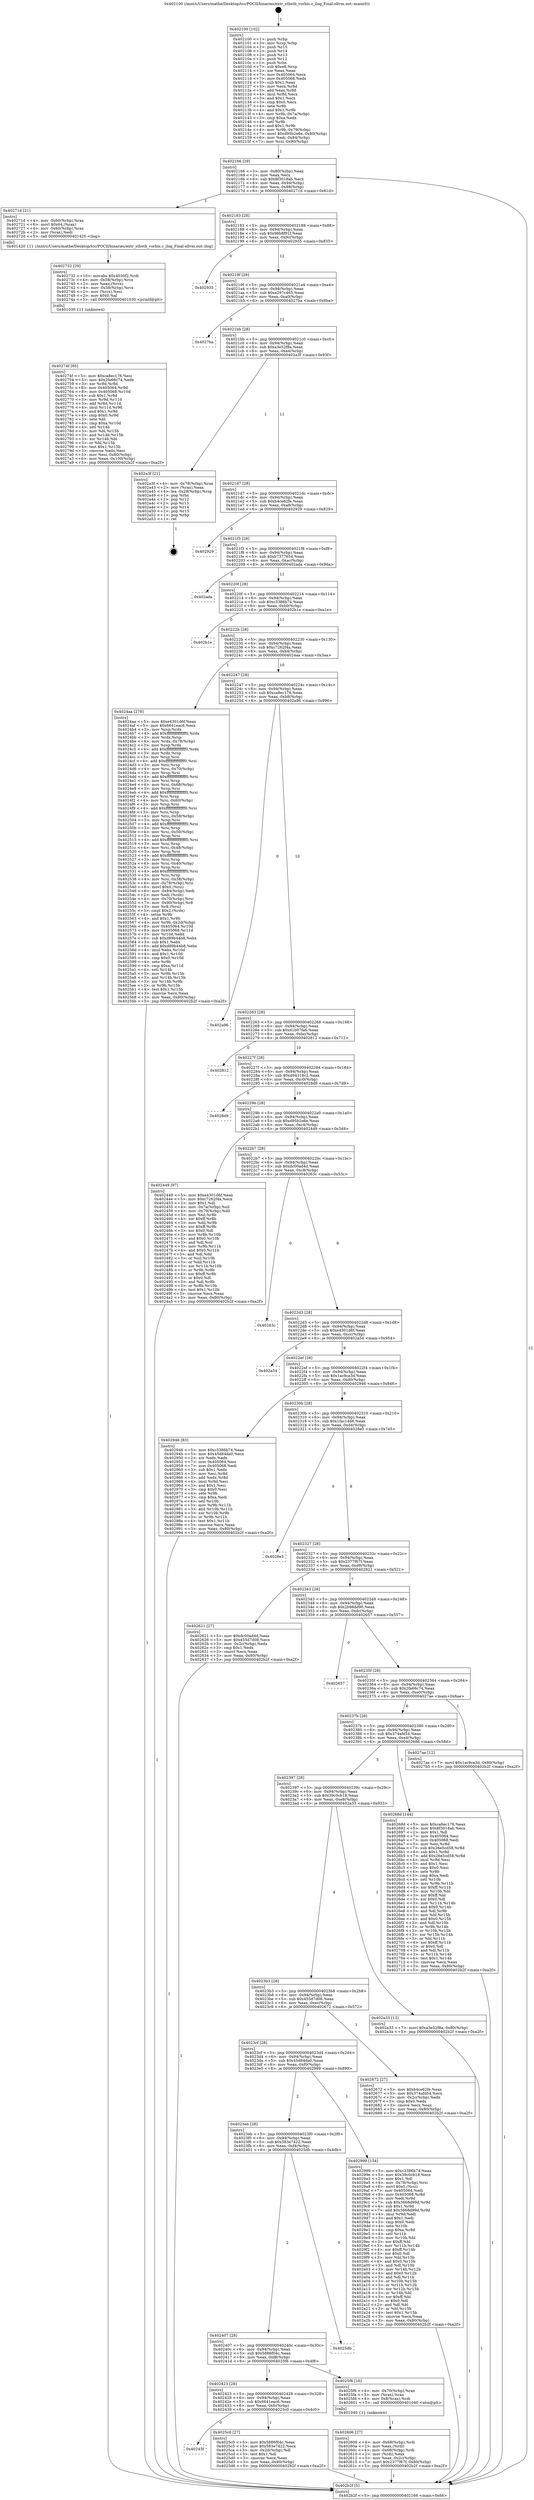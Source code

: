 digraph "0x402100" {
  label = "0x402100 (/mnt/c/Users/mathe/Desktop/tcc/POCII/binaries/extr_stbstb_vorbis.c_ilog_Final-ollvm.out::main(0))"
  labelloc = "t"
  node[shape=record]

  Entry [label="",width=0.3,height=0.3,shape=circle,fillcolor=black,style=filled]
  "0x402166" [label="{
     0x402166 [29]\l
     | [instrs]\l
     &nbsp;&nbsp;0x402166 \<+3\>: mov -0x80(%rbp),%eax\l
     &nbsp;&nbsp;0x402169 \<+2\>: mov %eax,%ecx\l
     &nbsp;&nbsp;0x40216b \<+6\>: sub $0x8f3018ab,%ecx\l
     &nbsp;&nbsp;0x402171 \<+6\>: mov %eax,-0x94(%rbp)\l
     &nbsp;&nbsp;0x402177 \<+6\>: mov %ecx,-0x98(%rbp)\l
     &nbsp;&nbsp;0x40217d \<+6\>: je 000000000040271d \<main+0x61d\>\l
  }"]
  "0x40271d" [label="{
     0x40271d [21]\l
     | [instrs]\l
     &nbsp;&nbsp;0x40271d \<+4\>: mov -0x60(%rbp),%rax\l
     &nbsp;&nbsp;0x402721 \<+6\>: movl $0x64,(%rax)\l
     &nbsp;&nbsp;0x402727 \<+4\>: mov -0x60(%rbp),%rax\l
     &nbsp;&nbsp;0x40272b \<+2\>: mov (%rax),%edi\l
     &nbsp;&nbsp;0x40272d \<+5\>: call 0000000000401420 \<ilog\>\l
     | [calls]\l
     &nbsp;&nbsp;0x401420 \{1\} (/mnt/c/Users/mathe/Desktop/tcc/POCII/binaries/extr_stbstb_vorbis.c_ilog_Final-ollvm.out::ilog)\l
  }"]
  "0x402183" [label="{
     0x402183 [28]\l
     | [instrs]\l
     &nbsp;&nbsp;0x402183 \<+5\>: jmp 0000000000402188 \<main+0x88\>\l
     &nbsp;&nbsp;0x402188 \<+6\>: mov -0x94(%rbp),%eax\l
     &nbsp;&nbsp;0x40218e \<+5\>: sub $0x98b8f91f,%eax\l
     &nbsp;&nbsp;0x402193 \<+6\>: mov %eax,-0x9c(%rbp)\l
     &nbsp;&nbsp;0x402199 \<+6\>: je 0000000000402935 \<main+0x835\>\l
  }"]
  Exit [label="",width=0.3,height=0.3,shape=circle,fillcolor=black,style=filled,peripheries=2]
  "0x402935" [label="{
     0x402935\l
  }", style=dashed]
  "0x40219f" [label="{
     0x40219f [28]\l
     | [instrs]\l
     &nbsp;&nbsp;0x40219f \<+5\>: jmp 00000000004021a4 \<main+0xa4\>\l
     &nbsp;&nbsp;0x4021a4 \<+6\>: mov -0x94(%rbp),%eax\l
     &nbsp;&nbsp;0x4021aa \<+5\>: sub $0xa297c465,%eax\l
     &nbsp;&nbsp;0x4021af \<+6\>: mov %eax,-0xa0(%rbp)\l
     &nbsp;&nbsp;0x4021b5 \<+6\>: je 00000000004027ba \<main+0x6ba\>\l
  }"]
  "0x40274f" [label="{
     0x40274f [95]\l
     | [instrs]\l
     &nbsp;&nbsp;0x40274f \<+5\>: mov $0xca8ec176,%esi\l
     &nbsp;&nbsp;0x402754 \<+5\>: mov $0x2fa66c74,%edx\l
     &nbsp;&nbsp;0x402759 \<+3\>: xor %r8d,%r8d\l
     &nbsp;&nbsp;0x40275c \<+8\>: mov 0x405064,%r9d\l
     &nbsp;&nbsp;0x402764 \<+8\>: mov 0x405068,%r10d\l
     &nbsp;&nbsp;0x40276c \<+4\>: sub $0x1,%r8d\l
     &nbsp;&nbsp;0x402770 \<+3\>: mov %r9d,%r11d\l
     &nbsp;&nbsp;0x402773 \<+3\>: add %r8d,%r11d\l
     &nbsp;&nbsp;0x402776 \<+4\>: imul %r11d,%r9d\l
     &nbsp;&nbsp;0x40277a \<+4\>: and $0x1,%r9d\l
     &nbsp;&nbsp;0x40277e \<+4\>: cmp $0x0,%r9d\l
     &nbsp;&nbsp;0x402782 \<+3\>: sete %bl\l
     &nbsp;&nbsp;0x402785 \<+4\>: cmp $0xa,%r10d\l
     &nbsp;&nbsp;0x402789 \<+4\>: setl %r14b\l
     &nbsp;&nbsp;0x40278d \<+3\>: mov %bl,%r15b\l
     &nbsp;&nbsp;0x402790 \<+3\>: and %r14b,%r15b\l
     &nbsp;&nbsp;0x402793 \<+3\>: xor %r14b,%bl\l
     &nbsp;&nbsp;0x402796 \<+3\>: or %bl,%r15b\l
     &nbsp;&nbsp;0x402799 \<+4\>: test $0x1,%r15b\l
     &nbsp;&nbsp;0x40279d \<+3\>: cmovne %edx,%esi\l
     &nbsp;&nbsp;0x4027a0 \<+3\>: mov %esi,-0x80(%rbp)\l
     &nbsp;&nbsp;0x4027a3 \<+6\>: mov %eax,-0x100(%rbp)\l
     &nbsp;&nbsp;0x4027a9 \<+5\>: jmp 0000000000402b2f \<main+0xa2f\>\l
  }"]
  "0x4027ba" [label="{
     0x4027ba\l
  }", style=dashed]
  "0x4021bb" [label="{
     0x4021bb [28]\l
     | [instrs]\l
     &nbsp;&nbsp;0x4021bb \<+5\>: jmp 00000000004021c0 \<main+0xc0\>\l
     &nbsp;&nbsp;0x4021c0 \<+6\>: mov -0x94(%rbp),%eax\l
     &nbsp;&nbsp;0x4021c6 \<+5\>: sub $0xa3e52f8a,%eax\l
     &nbsp;&nbsp;0x4021cb \<+6\>: mov %eax,-0xa4(%rbp)\l
     &nbsp;&nbsp;0x4021d1 \<+6\>: je 0000000000402a3f \<main+0x93f\>\l
  }"]
  "0x402732" [label="{
     0x402732 [29]\l
     | [instrs]\l
     &nbsp;&nbsp;0x402732 \<+10\>: movabs $0x4030f2,%rdi\l
     &nbsp;&nbsp;0x40273c \<+4\>: mov -0x58(%rbp),%rcx\l
     &nbsp;&nbsp;0x402740 \<+2\>: mov %eax,(%rcx)\l
     &nbsp;&nbsp;0x402742 \<+4\>: mov -0x58(%rbp),%rcx\l
     &nbsp;&nbsp;0x402746 \<+2\>: mov (%rcx),%esi\l
     &nbsp;&nbsp;0x402748 \<+2\>: mov $0x0,%al\l
     &nbsp;&nbsp;0x40274a \<+5\>: call 0000000000401030 \<printf@plt\>\l
     | [calls]\l
     &nbsp;&nbsp;0x401030 \{1\} (unknown)\l
  }"]
  "0x402a3f" [label="{
     0x402a3f [21]\l
     | [instrs]\l
     &nbsp;&nbsp;0x402a3f \<+4\>: mov -0x78(%rbp),%rax\l
     &nbsp;&nbsp;0x402a43 \<+2\>: mov (%rax),%eax\l
     &nbsp;&nbsp;0x402a45 \<+4\>: lea -0x28(%rbp),%rsp\l
     &nbsp;&nbsp;0x402a49 \<+1\>: pop %rbx\l
     &nbsp;&nbsp;0x402a4a \<+2\>: pop %r12\l
     &nbsp;&nbsp;0x402a4c \<+2\>: pop %r13\l
     &nbsp;&nbsp;0x402a4e \<+2\>: pop %r14\l
     &nbsp;&nbsp;0x402a50 \<+2\>: pop %r15\l
     &nbsp;&nbsp;0x402a52 \<+1\>: pop %rbp\l
     &nbsp;&nbsp;0x402a53 \<+1\>: ret\l
  }"]
  "0x4021d7" [label="{
     0x4021d7 [28]\l
     | [instrs]\l
     &nbsp;&nbsp;0x4021d7 \<+5\>: jmp 00000000004021dc \<main+0xdc\>\l
     &nbsp;&nbsp;0x4021dc \<+6\>: mov -0x94(%rbp),%eax\l
     &nbsp;&nbsp;0x4021e2 \<+5\>: sub $0xb4ce62fe,%eax\l
     &nbsp;&nbsp;0x4021e7 \<+6\>: mov %eax,-0xa8(%rbp)\l
     &nbsp;&nbsp;0x4021ed \<+6\>: je 0000000000402929 \<main+0x829\>\l
  }"]
  "0x402606" [label="{
     0x402606 [27]\l
     | [instrs]\l
     &nbsp;&nbsp;0x402606 \<+4\>: mov -0x68(%rbp),%rdi\l
     &nbsp;&nbsp;0x40260a \<+2\>: mov %eax,(%rdi)\l
     &nbsp;&nbsp;0x40260c \<+4\>: mov -0x68(%rbp),%rdi\l
     &nbsp;&nbsp;0x402610 \<+2\>: mov (%rdi),%eax\l
     &nbsp;&nbsp;0x402612 \<+3\>: mov %eax,-0x2c(%rbp)\l
     &nbsp;&nbsp;0x402615 \<+7\>: movl $0x2377f67f,-0x80(%rbp)\l
     &nbsp;&nbsp;0x40261c \<+5\>: jmp 0000000000402b2f \<main+0xa2f\>\l
  }"]
  "0x402929" [label="{
     0x402929\l
  }", style=dashed]
  "0x4021f3" [label="{
     0x4021f3 [28]\l
     | [instrs]\l
     &nbsp;&nbsp;0x4021f3 \<+5\>: jmp 00000000004021f8 \<main+0xf8\>\l
     &nbsp;&nbsp;0x4021f8 \<+6\>: mov -0x94(%rbp),%eax\l
     &nbsp;&nbsp;0x4021fe \<+5\>: sub $0xb7377654,%eax\l
     &nbsp;&nbsp;0x402203 \<+6\>: mov %eax,-0xac(%rbp)\l
     &nbsp;&nbsp;0x402209 \<+6\>: je 0000000000402ada \<main+0x9da\>\l
  }"]
  "0x40243f" [label="{
     0x40243f\l
  }", style=dashed]
  "0x402ada" [label="{
     0x402ada\l
  }", style=dashed]
  "0x40220f" [label="{
     0x40220f [28]\l
     | [instrs]\l
     &nbsp;&nbsp;0x40220f \<+5\>: jmp 0000000000402214 \<main+0x114\>\l
     &nbsp;&nbsp;0x402214 \<+6\>: mov -0x94(%rbp),%eax\l
     &nbsp;&nbsp;0x40221a \<+5\>: sub $0xc3386b74,%eax\l
     &nbsp;&nbsp;0x40221f \<+6\>: mov %eax,-0xb0(%rbp)\l
     &nbsp;&nbsp;0x402225 \<+6\>: je 0000000000402b1e \<main+0xa1e\>\l
  }"]
  "0x4025c0" [label="{
     0x4025c0 [27]\l
     | [instrs]\l
     &nbsp;&nbsp;0x4025c0 \<+5\>: mov $0x5886f04c,%eax\l
     &nbsp;&nbsp;0x4025c5 \<+5\>: mov $0x583e7422,%ecx\l
     &nbsp;&nbsp;0x4025ca \<+3\>: mov -0x2d(%rbp),%dl\l
     &nbsp;&nbsp;0x4025cd \<+3\>: test $0x1,%dl\l
     &nbsp;&nbsp;0x4025d0 \<+3\>: cmovne %ecx,%eax\l
     &nbsp;&nbsp;0x4025d3 \<+3\>: mov %eax,-0x80(%rbp)\l
     &nbsp;&nbsp;0x4025d6 \<+5\>: jmp 0000000000402b2f \<main+0xa2f\>\l
  }"]
  "0x402b1e" [label="{
     0x402b1e\l
  }", style=dashed]
  "0x40222b" [label="{
     0x40222b [28]\l
     | [instrs]\l
     &nbsp;&nbsp;0x40222b \<+5\>: jmp 0000000000402230 \<main+0x130\>\l
     &nbsp;&nbsp;0x402230 \<+6\>: mov -0x94(%rbp),%eax\l
     &nbsp;&nbsp;0x402236 \<+5\>: sub $0xc7262f4a,%eax\l
     &nbsp;&nbsp;0x40223b \<+6\>: mov %eax,-0xb4(%rbp)\l
     &nbsp;&nbsp;0x402241 \<+6\>: je 00000000004024aa \<main+0x3aa\>\l
  }"]
  "0x402423" [label="{
     0x402423 [28]\l
     | [instrs]\l
     &nbsp;&nbsp;0x402423 \<+5\>: jmp 0000000000402428 \<main+0x328\>\l
     &nbsp;&nbsp;0x402428 \<+6\>: mov -0x94(%rbp),%eax\l
     &nbsp;&nbsp;0x40242e \<+5\>: sub $0x6641eac6,%eax\l
     &nbsp;&nbsp;0x402433 \<+6\>: mov %eax,-0xfc(%rbp)\l
     &nbsp;&nbsp;0x402439 \<+6\>: je 00000000004025c0 \<main+0x4c0\>\l
  }"]
  "0x4024aa" [label="{
     0x4024aa [278]\l
     | [instrs]\l
     &nbsp;&nbsp;0x4024aa \<+5\>: mov $0xe4301d6f,%eax\l
     &nbsp;&nbsp;0x4024af \<+5\>: mov $0x6641eac6,%ecx\l
     &nbsp;&nbsp;0x4024b4 \<+3\>: mov %rsp,%rdx\l
     &nbsp;&nbsp;0x4024b7 \<+4\>: add $0xfffffffffffffff0,%rdx\l
     &nbsp;&nbsp;0x4024bb \<+3\>: mov %rdx,%rsp\l
     &nbsp;&nbsp;0x4024be \<+4\>: mov %rdx,-0x78(%rbp)\l
     &nbsp;&nbsp;0x4024c2 \<+3\>: mov %rsp,%rdx\l
     &nbsp;&nbsp;0x4024c5 \<+4\>: add $0xfffffffffffffff0,%rdx\l
     &nbsp;&nbsp;0x4024c9 \<+3\>: mov %rdx,%rsp\l
     &nbsp;&nbsp;0x4024cc \<+3\>: mov %rsp,%rsi\l
     &nbsp;&nbsp;0x4024cf \<+4\>: add $0xfffffffffffffff0,%rsi\l
     &nbsp;&nbsp;0x4024d3 \<+3\>: mov %rsi,%rsp\l
     &nbsp;&nbsp;0x4024d6 \<+4\>: mov %rsi,-0x70(%rbp)\l
     &nbsp;&nbsp;0x4024da \<+3\>: mov %rsp,%rsi\l
     &nbsp;&nbsp;0x4024dd \<+4\>: add $0xfffffffffffffff0,%rsi\l
     &nbsp;&nbsp;0x4024e1 \<+3\>: mov %rsi,%rsp\l
     &nbsp;&nbsp;0x4024e4 \<+4\>: mov %rsi,-0x68(%rbp)\l
     &nbsp;&nbsp;0x4024e8 \<+3\>: mov %rsp,%rsi\l
     &nbsp;&nbsp;0x4024eb \<+4\>: add $0xfffffffffffffff0,%rsi\l
     &nbsp;&nbsp;0x4024ef \<+3\>: mov %rsi,%rsp\l
     &nbsp;&nbsp;0x4024f2 \<+4\>: mov %rsi,-0x60(%rbp)\l
     &nbsp;&nbsp;0x4024f6 \<+3\>: mov %rsp,%rsi\l
     &nbsp;&nbsp;0x4024f9 \<+4\>: add $0xfffffffffffffff0,%rsi\l
     &nbsp;&nbsp;0x4024fd \<+3\>: mov %rsi,%rsp\l
     &nbsp;&nbsp;0x402500 \<+4\>: mov %rsi,-0x58(%rbp)\l
     &nbsp;&nbsp;0x402504 \<+3\>: mov %rsp,%rsi\l
     &nbsp;&nbsp;0x402507 \<+4\>: add $0xfffffffffffffff0,%rsi\l
     &nbsp;&nbsp;0x40250b \<+3\>: mov %rsi,%rsp\l
     &nbsp;&nbsp;0x40250e \<+4\>: mov %rsi,-0x50(%rbp)\l
     &nbsp;&nbsp;0x402512 \<+3\>: mov %rsp,%rsi\l
     &nbsp;&nbsp;0x402515 \<+4\>: add $0xfffffffffffffff0,%rsi\l
     &nbsp;&nbsp;0x402519 \<+3\>: mov %rsi,%rsp\l
     &nbsp;&nbsp;0x40251c \<+4\>: mov %rsi,-0x48(%rbp)\l
     &nbsp;&nbsp;0x402520 \<+3\>: mov %rsp,%rsi\l
     &nbsp;&nbsp;0x402523 \<+4\>: add $0xfffffffffffffff0,%rsi\l
     &nbsp;&nbsp;0x402527 \<+3\>: mov %rsi,%rsp\l
     &nbsp;&nbsp;0x40252a \<+4\>: mov %rsi,-0x40(%rbp)\l
     &nbsp;&nbsp;0x40252e \<+3\>: mov %rsp,%rsi\l
     &nbsp;&nbsp;0x402531 \<+4\>: add $0xfffffffffffffff0,%rsi\l
     &nbsp;&nbsp;0x402535 \<+3\>: mov %rsi,%rsp\l
     &nbsp;&nbsp;0x402538 \<+4\>: mov %rsi,-0x38(%rbp)\l
     &nbsp;&nbsp;0x40253c \<+4\>: mov -0x78(%rbp),%rsi\l
     &nbsp;&nbsp;0x402540 \<+6\>: movl $0x0,(%rsi)\l
     &nbsp;&nbsp;0x402546 \<+6\>: mov -0x84(%rbp),%edi\l
     &nbsp;&nbsp;0x40254c \<+2\>: mov %edi,(%rdx)\l
     &nbsp;&nbsp;0x40254e \<+4\>: mov -0x70(%rbp),%rsi\l
     &nbsp;&nbsp;0x402552 \<+7\>: mov -0x90(%rbp),%r8\l
     &nbsp;&nbsp;0x402559 \<+3\>: mov %r8,(%rsi)\l
     &nbsp;&nbsp;0x40255c \<+3\>: cmpl $0x2,(%rdx)\l
     &nbsp;&nbsp;0x40255f \<+4\>: setne %r9b\l
     &nbsp;&nbsp;0x402563 \<+4\>: and $0x1,%r9b\l
     &nbsp;&nbsp;0x402567 \<+4\>: mov %r9b,-0x2d(%rbp)\l
     &nbsp;&nbsp;0x40256b \<+8\>: mov 0x405064,%r10d\l
     &nbsp;&nbsp;0x402573 \<+8\>: mov 0x405068,%r11d\l
     &nbsp;&nbsp;0x40257b \<+3\>: mov %r10d,%ebx\l
     &nbsp;&nbsp;0x40257e \<+6\>: sub $0xd89b44b8,%ebx\l
     &nbsp;&nbsp;0x402584 \<+3\>: sub $0x1,%ebx\l
     &nbsp;&nbsp;0x402587 \<+6\>: add $0xd89b44b8,%ebx\l
     &nbsp;&nbsp;0x40258d \<+4\>: imul %ebx,%r10d\l
     &nbsp;&nbsp;0x402591 \<+4\>: and $0x1,%r10d\l
     &nbsp;&nbsp;0x402595 \<+4\>: cmp $0x0,%r10d\l
     &nbsp;&nbsp;0x402599 \<+4\>: sete %r9b\l
     &nbsp;&nbsp;0x40259d \<+4\>: cmp $0xa,%r11d\l
     &nbsp;&nbsp;0x4025a1 \<+4\>: setl %r14b\l
     &nbsp;&nbsp;0x4025a5 \<+3\>: mov %r9b,%r15b\l
     &nbsp;&nbsp;0x4025a8 \<+3\>: and %r14b,%r15b\l
     &nbsp;&nbsp;0x4025ab \<+3\>: xor %r14b,%r9b\l
     &nbsp;&nbsp;0x4025ae \<+3\>: or %r9b,%r15b\l
     &nbsp;&nbsp;0x4025b1 \<+4\>: test $0x1,%r15b\l
     &nbsp;&nbsp;0x4025b5 \<+3\>: cmovne %ecx,%eax\l
     &nbsp;&nbsp;0x4025b8 \<+3\>: mov %eax,-0x80(%rbp)\l
     &nbsp;&nbsp;0x4025bb \<+5\>: jmp 0000000000402b2f \<main+0xa2f\>\l
  }"]
  "0x402247" [label="{
     0x402247 [28]\l
     | [instrs]\l
     &nbsp;&nbsp;0x402247 \<+5\>: jmp 000000000040224c \<main+0x14c\>\l
     &nbsp;&nbsp;0x40224c \<+6\>: mov -0x94(%rbp),%eax\l
     &nbsp;&nbsp;0x402252 \<+5\>: sub $0xca8ec176,%eax\l
     &nbsp;&nbsp;0x402257 \<+6\>: mov %eax,-0xb8(%rbp)\l
     &nbsp;&nbsp;0x40225d \<+6\>: je 0000000000402a96 \<main+0x996\>\l
  }"]
  "0x4025f6" [label="{
     0x4025f6 [16]\l
     | [instrs]\l
     &nbsp;&nbsp;0x4025f6 \<+4\>: mov -0x70(%rbp),%rax\l
     &nbsp;&nbsp;0x4025fa \<+3\>: mov (%rax),%rax\l
     &nbsp;&nbsp;0x4025fd \<+4\>: mov 0x8(%rax),%rdi\l
     &nbsp;&nbsp;0x402601 \<+5\>: call 0000000000401040 \<atoi@plt\>\l
     | [calls]\l
     &nbsp;&nbsp;0x401040 \{1\} (unknown)\l
  }"]
  "0x402a96" [label="{
     0x402a96\l
  }", style=dashed]
  "0x402263" [label="{
     0x402263 [28]\l
     | [instrs]\l
     &nbsp;&nbsp;0x402263 \<+5\>: jmp 0000000000402268 \<main+0x168\>\l
     &nbsp;&nbsp;0x402268 \<+6\>: mov -0x94(%rbp),%eax\l
     &nbsp;&nbsp;0x40226e \<+5\>: sub $0xd1b07fa6,%eax\l
     &nbsp;&nbsp;0x402273 \<+6\>: mov %eax,-0xbc(%rbp)\l
     &nbsp;&nbsp;0x402279 \<+6\>: je 0000000000402812 \<main+0x712\>\l
  }"]
  "0x402407" [label="{
     0x402407 [28]\l
     | [instrs]\l
     &nbsp;&nbsp;0x402407 \<+5\>: jmp 000000000040240c \<main+0x30c\>\l
     &nbsp;&nbsp;0x40240c \<+6\>: mov -0x94(%rbp),%eax\l
     &nbsp;&nbsp;0x402412 \<+5\>: sub $0x5886f04c,%eax\l
     &nbsp;&nbsp;0x402417 \<+6\>: mov %eax,-0xf8(%rbp)\l
     &nbsp;&nbsp;0x40241d \<+6\>: je 00000000004025f6 \<main+0x4f6\>\l
  }"]
  "0x402812" [label="{
     0x402812\l
  }", style=dashed]
  "0x40227f" [label="{
     0x40227f [28]\l
     | [instrs]\l
     &nbsp;&nbsp;0x40227f \<+5\>: jmp 0000000000402284 \<main+0x184\>\l
     &nbsp;&nbsp;0x402284 \<+6\>: mov -0x94(%rbp),%eax\l
     &nbsp;&nbsp;0x40228a \<+5\>: sub $0xd94318c2,%eax\l
     &nbsp;&nbsp;0x40228f \<+6\>: mov %eax,-0xc0(%rbp)\l
     &nbsp;&nbsp;0x402295 \<+6\>: je 00000000004028d9 \<main+0x7d9\>\l
  }"]
  "0x4025db" [label="{
     0x4025db\l
  }", style=dashed]
  "0x4028d9" [label="{
     0x4028d9\l
  }", style=dashed]
  "0x40229b" [label="{
     0x40229b [28]\l
     | [instrs]\l
     &nbsp;&nbsp;0x40229b \<+5\>: jmp 00000000004022a0 \<main+0x1a0\>\l
     &nbsp;&nbsp;0x4022a0 \<+6\>: mov -0x94(%rbp),%eax\l
     &nbsp;&nbsp;0x4022a6 \<+5\>: sub $0xd95b2e6e,%eax\l
     &nbsp;&nbsp;0x4022ab \<+6\>: mov %eax,-0xc4(%rbp)\l
     &nbsp;&nbsp;0x4022b1 \<+6\>: je 0000000000402449 \<main+0x349\>\l
  }"]
  "0x4023eb" [label="{
     0x4023eb [28]\l
     | [instrs]\l
     &nbsp;&nbsp;0x4023eb \<+5\>: jmp 00000000004023f0 \<main+0x2f0\>\l
     &nbsp;&nbsp;0x4023f0 \<+6\>: mov -0x94(%rbp),%eax\l
     &nbsp;&nbsp;0x4023f6 \<+5\>: sub $0x583e7422,%eax\l
     &nbsp;&nbsp;0x4023fb \<+6\>: mov %eax,-0xf4(%rbp)\l
     &nbsp;&nbsp;0x402401 \<+6\>: je 00000000004025db \<main+0x4db\>\l
  }"]
  "0x402449" [label="{
     0x402449 [97]\l
     | [instrs]\l
     &nbsp;&nbsp;0x402449 \<+5\>: mov $0xe4301d6f,%eax\l
     &nbsp;&nbsp;0x40244e \<+5\>: mov $0xc7262f4a,%ecx\l
     &nbsp;&nbsp;0x402453 \<+2\>: mov $0x1,%dl\l
     &nbsp;&nbsp;0x402455 \<+4\>: mov -0x7a(%rbp),%sil\l
     &nbsp;&nbsp;0x402459 \<+4\>: mov -0x79(%rbp),%dil\l
     &nbsp;&nbsp;0x40245d \<+3\>: mov %sil,%r8b\l
     &nbsp;&nbsp;0x402460 \<+4\>: xor $0xff,%r8b\l
     &nbsp;&nbsp;0x402464 \<+3\>: mov %dil,%r9b\l
     &nbsp;&nbsp;0x402467 \<+4\>: xor $0xff,%r9b\l
     &nbsp;&nbsp;0x40246b \<+3\>: xor $0x0,%dl\l
     &nbsp;&nbsp;0x40246e \<+3\>: mov %r8b,%r10b\l
     &nbsp;&nbsp;0x402471 \<+4\>: and $0x0,%r10b\l
     &nbsp;&nbsp;0x402475 \<+3\>: and %dl,%sil\l
     &nbsp;&nbsp;0x402478 \<+3\>: mov %r9b,%r11b\l
     &nbsp;&nbsp;0x40247b \<+4\>: and $0x0,%r11b\l
     &nbsp;&nbsp;0x40247f \<+3\>: and %dl,%dil\l
     &nbsp;&nbsp;0x402482 \<+3\>: or %sil,%r10b\l
     &nbsp;&nbsp;0x402485 \<+3\>: or %dil,%r11b\l
     &nbsp;&nbsp;0x402488 \<+3\>: xor %r11b,%r10b\l
     &nbsp;&nbsp;0x40248b \<+3\>: or %r9b,%r8b\l
     &nbsp;&nbsp;0x40248e \<+4\>: xor $0xff,%r8b\l
     &nbsp;&nbsp;0x402492 \<+3\>: or $0x0,%dl\l
     &nbsp;&nbsp;0x402495 \<+3\>: and %dl,%r8b\l
     &nbsp;&nbsp;0x402498 \<+3\>: or %r8b,%r10b\l
     &nbsp;&nbsp;0x40249b \<+4\>: test $0x1,%r10b\l
     &nbsp;&nbsp;0x40249f \<+3\>: cmovne %ecx,%eax\l
     &nbsp;&nbsp;0x4024a2 \<+3\>: mov %eax,-0x80(%rbp)\l
     &nbsp;&nbsp;0x4024a5 \<+5\>: jmp 0000000000402b2f \<main+0xa2f\>\l
  }"]
  "0x4022b7" [label="{
     0x4022b7 [28]\l
     | [instrs]\l
     &nbsp;&nbsp;0x4022b7 \<+5\>: jmp 00000000004022bc \<main+0x1bc\>\l
     &nbsp;&nbsp;0x4022bc \<+6\>: mov -0x94(%rbp),%eax\l
     &nbsp;&nbsp;0x4022c2 \<+5\>: sub $0xdc00ad4d,%eax\l
     &nbsp;&nbsp;0x4022c7 \<+6\>: mov %eax,-0xc8(%rbp)\l
     &nbsp;&nbsp;0x4022cd \<+6\>: je 000000000040263c \<main+0x53c\>\l
  }"]
  "0x402b2f" [label="{
     0x402b2f [5]\l
     | [instrs]\l
     &nbsp;&nbsp;0x402b2f \<+5\>: jmp 0000000000402166 \<main+0x66\>\l
  }"]
  "0x402100" [label="{
     0x402100 [102]\l
     | [instrs]\l
     &nbsp;&nbsp;0x402100 \<+1\>: push %rbp\l
     &nbsp;&nbsp;0x402101 \<+3\>: mov %rsp,%rbp\l
     &nbsp;&nbsp;0x402104 \<+2\>: push %r15\l
     &nbsp;&nbsp;0x402106 \<+2\>: push %r14\l
     &nbsp;&nbsp;0x402108 \<+2\>: push %r13\l
     &nbsp;&nbsp;0x40210a \<+2\>: push %r12\l
     &nbsp;&nbsp;0x40210c \<+1\>: push %rbx\l
     &nbsp;&nbsp;0x40210d \<+7\>: sub $0xe8,%rsp\l
     &nbsp;&nbsp;0x402114 \<+2\>: xor %eax,%eax\l
     &nbsp;&nbsp;0x402116 \<+7\>: mov 0x405064,%ecx\l
     &nbsp;&nbsp;0x40211d \<+7\>: mov 0x405068,%edx\l
     &nbsp;&nbsp;0x402124 \<+3\>: sub $0x1,%eax\l
     &nbsp;&nbsp;0x402127 \<+3\>: mov %ecx,%r8d\l
     &nbsp;&nbsp;0x40212a \<+3\>: add %eax,%r8d\l
     &nbsp;&nbsp;0x40212d \<+4\>: imul %r8d,%ecx\l
     &nbsp;&nbsp;0x402131 \<+3\>: and $0x1,%ecx\l
     &nbsp;&nbsp;0x402134 \<+3\>: cmp $0x0,%ecx\l
     &nbsp;&nbsp;0x402137 \<+4\>: sete %r9b\l
     &nbsp;&nbsp;0x40213b \<+4\>: and $0x1,%r9b\l
     &nbsp;&nbsp;0x40213f \<+4\>: mov %r9b,-0x7a(%rbp)\l
     &nbsp;&nbsp;0x402143 \<+3\>: cmp $0xa,%edx\l
     &nbsp;&nbsp;0x402146 \<+4\>: setl %r9b\l
     &nbsp;&nbsp;0x40214a \<+4\>: and $0x1,%r9b\l
     &nbsp;&nbsp;0x40214e \<+4\>: mov %r9b,-0x79(%rbp)\l
     &nbsp;&nbsp;0x402152 \<+7\>: movl $0xd95b2e6e,-0x80(%rbp)\l
     &nbsp;&nbsp;0x402159 \<+6\>: mov %edi,-0x84(%rbp)\l
     &nbsp;&nbsp;0x40215f \<+7\>: mov %rsi,-0x90(%rbp)\l
  }"]
  "0x402999" [label="{
     0x402999 [154]\l
     | [instrs]\l
     &nbsp;&nbsp;0x402999 \<+5\>: mov $0xc3386b74,%eax\l
     &nbsp;&nbsp;0x40299e \<+5\>: mov $0x39c0cb18,%ecx\l
     &nbsp;&nbsp;0x4029a3 \<+2\>: mov $0x1,%dl\l
     &nbsp;&nbsp;0x4029a5 \<+4\>: mov -0x78(%rbp),%rsi\l
     &nbsp;&nbsp;0x4029a9 \<+6\>: movl $0x0,(%rsi)\l
     &nbsp;&nbsp;0x4029af \<+7\>: mov 0x405064,%edi\l
     &nbsp;&nbsp;0x4029b6 \<+8\>: mov 0x405068,%r8d\l
     &nbsp;&nbsp;0x4029be \<+3\>: mov %edi,%r9d\l
     &nbsp;&nbsp;0x4029c1 \<+7\>: sub $0x3668d99d,%r9d\l
     &nbsp;&nbsp;0x4029c8 \<+4\>: sub $0x1,%r9d\l
     &nbsp;&nbsp;0x4029cc \<+7\>: add $0x3668d99d,%r9d\l
     &nbsp;&nbsp;0x4029d3 \<+4\>: imul %r9d,%edi\l
     &nbsp;&nbsp;0x4029d7 \<+3\>: and $0x1,%edi\l
     &nbsp;&nbsp;0x4029da \<+3\>: cmp $0x0,%edi\l
     &nbsp;&nbsp;0x4029dd \<+4\>: sete %r10b\l
     &nbsp;&nbsp;0x4029e1 \<+4\>: cmp $0xa,%r8d\l
     &nbsp;&nbsp;0x4029e5 \<+4\>: setl %r11b\l
     &nbsp;&nbsp;0x4029e9 \<+3\>: mov %r10b,%bl\l
     &nbsp;&nbsp;0x4029ec \<+3\>: xor $0xff,%bl\l
     &nbsp;&nbsp;0x4029ef \<+3\>: mov %r11b,%r14b\l
     &nbsp;&nbsp;0x4029f2 \<+4\>: xor $0xff,%r14b\l
     &nbsp;&nbsp;0x4029f6 \<+3\>: xor $0x0,%dl\l
     &nbsp;&nbsp;0x4029f9 \<+3\>: mov %bl,%r15b\l
     &nbsp;&nbsp;0x4029fc \<+4\>: and $0x0,%r15b\l
     &nbsp;&nbsp;0x402a00 \<+3\>: and %dl,%r10b\l
     &nbsp;&nbsp;0x402a03 \<+3\>: mov %r14b,%r12b\l
     &nbsp;&nbsp;0x402a06 \<+4\>: and $0x0,%r12b\l
     &nbsp;&nbsp;0x402a0a \<+3\>: and %dl,%r11b\l
     &nbsp;&nbsp;0x402a0d \<+3\>: or %r10b,%r15b\l
     &nbsp;&nbsp;0x402a10 \<+3\>: or %r11b,%r12b\l
     &nbsp;&nbsp;0x402a13 \<+3\>: xor %r12b,%r15b\l
     &nbsp;&nbsp;0x402a16 \<+3\>: or %r14b,%bl\l
     &nbsp;&nbsp;0x402a19 \<+3\>: xor $0xff,%bl\l
     &nbsp;&nbsp;0x402a1c \<+3\>: or $0x0,%dl\l
     &nbsp;&nbsp;0x402a1f \<+2\>: and %dl,%bl\l
     &nbsp;&nbsp;0x402a21 \<+3\>: or %bl,%r15b\l
     &nbsp;&nbsp;0x402a24 \<+4\>: test $0x1,%r15b\l
     &nbsp;&nbsp;0x402a28 \<+3\>: cmovne %ecx,%eax\l
     &nbsp;&nbsp;0x402a2b \<+3\>: mov %eax,-0x80(%rbp)\l
     &nbsp;&nbsp;0x402a2e \<+5\>: jmp 0000000000402b2f \<main+0xa2f\>\l
  }"]
  "0x4023cf" [label="{
     0x4023cf [28]\l
     | [instrs]\l
     &nbsp;&nbsp;0x4023cf \<+5\>: jmp 00000000004023d4 \<main+0x2d4\>\l
     &nbsp;&nbsp;0x4023d4 \<+6\>: mov -0x94(%rbp),%eax\l
     &nbsp;&nbsp;0x4023da \<+5\>: sub $0x45d84da0,%eax\l
     &nbsp;&nbsp;0x4023df \<+6\>: mov %eax,-0xf0(%rbp)\l
     &nbsp;&nbsp;0x4023e5 \<+6\>: je 0000000000402999 \<main+0x899\>\l
  }"]
  "0x40263c" [label="{
     0x40263c\l
  }", style=dashed]
  "0x4022d3" [label="{
     0x4022d3 [28]\l
     | [instrs]\l
     &nbsp;&nbsp;0x4022d3 \<+5\>: jmp 00000000004022d8 \<main+0x1d8\>\l
     &nbsp;&nbsp;0x4022d8 \<+6\>: mov -0x94(%rbp),%eax\l
     &nbsp;&nbsp;0x4022de \<+5\>: sub $0xe4301d6f,%eax\l
     &nbsp;&nbsp;0x4022e3 \<+6\>: mov %eax,-0xcc(%rbp)\l
     &nbsp;&nbsp;0x4022e9 \<+6\>: je 0000000000402a54 \<main+0x954\>\l
  }"]
  "0x402672" [label="{
     0x402672 [27]\l
     | [instrs]\l
     &nbsp;&nbsp;0x402672 \<+5\>: mov $0xb4ce62fe,%eax\l
     &nbsp;&nbsp;0x402677 \<+5\>: mov $0x374afd54,%ecx\l
     &nbsp;&nbsp;0x40267c \<+3\>: mov -0x2c(%rbp),%edx\l
     &nbsp;&nbsp;0x40267f \<+3\>: cmp $0x0,%edx\l
     &nbsp;&nbsp;0x402682 \<+3\>: cmove %ecx,%eax\l
     &nbsp;&nbsp;0x402685 \<+3\>: mov %eax,-0x80(%rbp)\l
     &nbsp;&nbsp;0x402688 \<+5\>: jmp 0000000000402b2f \<main+0xa2f\>\l
  }"]
  "0x402a54" [label="{
     0x402a54\l
  }", style=dashed]
  "0x4022ef" [label="{
     0x4022ef [28]\l
     | [instrs]\l
     &nbsp;&nbsp;0x4022ef \<+5\>: jmp 00000000004022f4 \<main+0x1f4\>\l
     &nbsp;&nbsp;0x4022f4 \<+6\>: mov -0x94(%rbp),%eax\l
     &nbsp;&nbsp;0x4022fa \<+5\>: sub $0x1ac9ca3d,%eax\l
     &nbsp;&nbsp;0x4022ff \<+6\>: mov %eax,-0xd0(%rbp)\l
     &nbsp;&nbsp;0x402305 \<+6\>: je 0000000000402946 \<main+0x846\>\l
  }"]
  "0x4023b3" [label="{
     0x4023b3 [28]\l
     | [instrs]\l
     &nbsp;&nbsp;0x4023b3 \<+5\>: jmp 00000000004023b8 \<main+0x2b8\>\l
     &nbsp;&nbsp;0x4023b8 \<+6\>: mov -0x94(%rbp),%eax\l
     &nbsp;&nbsp;0x4023be \<+5\>: sub $0x455d7d08,%eax\l
     &nbsp;&nbsp;0x4023c3 \<+6\>: mov %eax,-0xec(%rbp)\l
     &nbsp;&nbsp;0x4023c9 \<+6\>: je 0000000000402672 \<main+0x572\>\l
  }"]
  "0x402946" [label="{
     0x402946 [83]\l
     | [instrs]\l
     &nbsp;&nbsp;0x402946 \<+5\>: mov $0xc3386b74,%eax\l
     &nbsp;&nbsp;0x40294b \<+5\>: mov $0x45d84da0,%ecx\l
     &nbsp;&nbsp;0x402950 \<+2\>: xor %edx,%edx\l
     &nbsp;&nbsp;0x402952 \<+7\>: mov 0x405064,%esi\l
     &nbsp;&nbsp;0x402959 \<+7\>: mov 0x405068,%edi\l
     &nbsp;&nbsp;0x402960 \<+3\>: sub $0x1,%edx\l
     &nbsp;&nbsp;0x402963 \<+3\>: mov %esi,%r8d\l
     &nbsp;&nbsp;0x402966 \<+3\>: add %edx,%r8d\l
     &nbsp;&nbsp;0x402969 \<+4\>: imul %r8d,%esi\l
     &nbsp;&nbsp;0x40296d \<+3\>: and $0x1,%esi\l
     &nbsp;&nbsp;0x402970 \<+3\>: cmp $0x0,%esi\l
     &nbsp;&nbsp;0x402973 \<+4\>: sete %r9b\l
     &nbsp;&nbsp;0x402977 \<+3\>: cmp $0xa,%edi\l
     &nbsp;&nbsp;0x40297a \<+4\>: setl %r10b\l
     &nbsp;&nbsp;0x40297e \<+3\>: mov %r9b,%r11b\l
     &nbsp;&nbsp;0x402981 \<+3\>: and %r10b,%r11b\l
     &nbsp;&nbsp;0x402984 \<+3\>: xor %r10b,%r9b\l
     &nbsp;&nbsp;0x402987 \<+3\>: or %r9b,%r11b\l
     &nbsp;&nbsp;0x40298a \<+4\>: test $0x1,%r11b\l
     &nbsp;&nbsp;0x40298e \<+3\>: cmovne %ecx,%eax\l
     &nbsp;&nbsp;0x402991 \<+3\>: mov %eax,-0x80(%rbp)\l
     &nbsp;&nbsp;0x402994 \<+5\>: jmp 0000000000402b2f \<main+0xa2f\>\l
  }"]
  "0x40230b" [label="{
     0x40230b [28]\l
     | [instrs]\l
     &nbsp;&nbsp;0x40230b \<+5\>: jmp 0000000000402310 \<main+0x210\>\l
     &nbsp;&nbsp;0x402310 \<+6\>: mov -0x94(%rbp),%eax\l
     &nbsp;&nbsp;0x402316 \<+5\>: sub $0x1fac1446,%eax\l
     &nbsp;&nbsp;0x40231b \<+6\>: mov %eax,-0xd4(%rbp)\l
     &nbsp;&nbsp;0x402321 \<+6\>: je 00000000004028e5 \<main+0x7e5\>\l
  }"]
  "0x402a33" [label="{
     0x402a33 [12]\l
     | [instrs]\l
     &nbsp;&nbsp;0x402a33 \<+7\>: movl $0xa3e52f8a,-0x80(%rbp)\l
     &nbsp;&nbsp;0x402a3a \<+5\>: jmp 0000000000402b2f \<main+0xa2f\>\l
  }"]
  "0x4028e5" [label="{
     0x4028e5\l
  }", style=dashed]
  "0x402327" [label="{
     0x402327 [28]\l
     | [instrs]\l
     &nbsp;&nbsp;0x402327 \<+5\>: jmp 000000000040232c \<main+0x22c\>\l
     &nbsp;&nbsp;0x40232c \<+6\>: mov -0x94(%rbp),%eax\l
     &nbsp;&nbsp;0x402332 \<+5\>: sub $0x2377f67f,%eax\l
     &nbsp;&nbsp;0x402337 \<+6\>: mov %eax,-0xd8(%rbp)\l
     &nbsp;&nbsp;0x40233d \<+6\>: je 0000000000402621 \<main+0x521\>\l
  }"]
  "0x402397" [label="{
     0x402397 [28]\l
     | [instrs]\l
     &nbsp;&nbsp;0x402397 \<+5\>: jmp 000000000040239c \<main+0x29c\>\l
     &nbsp;&nbsp;0x40239c \<+6\>: mov -0x94(%rbp),%eax\l
     &nbsp;&nbsp;0x4023a2 \<+5\>: sub $0x39c0cb18,%eax\l
     &nbsp;&nbsp;0x4023a7 \<+6\>: mov %eax,-0xe8(%rbp)\l
     &nbsp;&nbsp;0x4023ad \<+6\>: je 0000000000402a33 \<main+0x933\>\l
  }"]
  "0x402621" [label="{
     0x402621 [27]\l
     | [instrs]\l
     &nbsp;&nbsp;0x402621 \<+5\>: mov $0xdc00ad4d,%eax\l
     &nbsp;&nbsp;0x402626 \<+5\>: mov $0x455d7d08,%ecx\l
     &nbsp;&nbsp;0x40262b \<+3\>: mov -0x2c(%rbp),%edx\l
     &nbsp;&nbsp;0x40262e \<+3\>: cmp $0x1,%edx\l
     &nbsp;&nbsp;0x402631 \<+3\>: cmovl %ecx,%eax\l
     &nbsp;&nbsp;0x402634 \<+3\>: mov %eax,-0x80(%rbp)\l
     &nbsp;&nbsp;0x402637 \<+5\>: jmp 0000000000402b2f \<main+0xa2f\>\l
  }"]
  "0x402343" [label="{
     0x402343 [28]\l
     | [instrs]\l
     &nbsp;&nbsp;0x402343 \<+5\>: jmp 0000000000402348 \<main+0x248\>\l
     &nbsp;&nbsp;0x402348 \<+6\>: mov -0x94(%rbp),%eax\l
     &nbsp;&nbsp;0x40234e \<+5\>: sub $0x2b98dd90,%eax\l
     &nbsp;&nbsp;0x402353 \<+6\>: mov %eax,-0xdc(%rbp)\l
     &nbsp;&nbsp;0x402359 \<+6\>: je 0000000000402657 \<main+0x557\>\l
  }"]
  "0x40268d" [label="{
     0x40268d [144]\l
     | [instrs]\l
     &nbsp;&nbsp;0x40268d \<+5\>: mov $0xca8ec176,%eax\l
     &nbsp;&nbsp;0x402692 \<+5\>: mov $0x8f3018ab,%ecx\l
     &nbsp;&nbsp;0x402697 \<+2\>: mov $0x1,%dl\l
     &nbsp;&nbsp;0x402699 \<+7\>: mov 0x405064,%esi\l
     &nbsp;&nbsp;0x4026a0 \<+7\>: mov 0x405068,%edi\l
     &nbsp;&nbsp;0x4026a7 \<+3\>: mov %esi,%r8d\l
     &nbsp;&nbsp;0x4026aa \<+7\>: sub $0x26e5cd58,%r8d\l
     &nbsp;&nbsp;0x4026b1 \<+4\>: sub $0x1,%r8d\l
     &nbsp;&nbsp;0x4026b5 \<+7\>: add $0x26e5cd58,%r8d\l
     &nbsp;&nbsp;0x4026bc \<+4\>: imul %r8d,%esi\l
     &nbsp;&nbsp;0x4026c0 \<+3\>: and $0x1,%esi\l
     &nbsp;&nbsp;0x4026c3 \<+3\>: cmp $0x0,%esi\l
     &nbsp;&nbsp;0x4026c6 \<+4\>: sete %r9b\l
     &nbsp;&nbsp;0x4026ca \<+3\>: cmp $0xa,%edi\l
     &nbsp;&nbsp;0x4026cd \<+4\>: setl %r10b\l
     &nbsp;&nbsp;0x4026d1 \<+3\>: mov %r9b,%r11b\l
     &nbsp;&nbsp;0x4026d4 \<+4\>: xor $0xff,%r11b\l
     &nbsp;&nbsp;0x4026d8 \<+3\>: mov %r10b,%bl\l
     &nbsp;&nbsp;0x4026db \<+3\>: xor $0xff,%bl\l
     &nbsp;&nbsp;0x4026de \<+3\>: xor $0x0,%dl\l
     &nbsp;&nbsp;0x4026e1 \<+3\>: mov %r11b,%r14b\l
     &nbsp;&nbsp;0x4026e4 \<+4\>: and $0x0,%r14b\l
     &nbsp;&nbsp;0x4026e8 \<+3\>: and %dl,%r9b\l
     &nbsp;&nbsp;0x4026eb \<+3\>: mov %bl,%r15b\l
     &nbsp;&nbsp;0x4026ee \<+4\>: and $0x0,%r15b\l
     &nbsp;&nbsp;0x4026f2 \<+3\>: and %dl,%r10b\l
     &nbsp;&nbsp;0x4026f5 \<+3\>: or %r9b,%r14b\l
     &nbsp;&nbsp;0x4026f8 \<+3\>: or %r10b,%r15b\l
     &nbsp;&nbsp;0x4026fb \<+3\>: xor %r15b,%r14b\l
     &nbsp;&nbsp;0x4026fe \<+3\>: or %bl,%r11b\l
     &nbsp;&nbsp;0x402701 \<+4\>: xor $0xff,%r11b\l
     &nbsp;&nbsp;0x402705 \<+3\>: or $0x0,%dl\l
     &nbsp;&nbsp;0x402708 \<+3\>: and %dl,%r11b\l
     &nbsp;&nbsp;0x40270b \<+3\>: or %r11b,%r14b\l
     &nbsp;&nbsp;0x40270e \<+4\>: test $0x1,%r14b\l
     &nbsp;&nbsp;0x402712 \<+3\>: cmovne %ecx,%eax\l
     &nbsp;&nbsp;0x402715 \<+3\>: mov %eax,-0x80(%rbp)\l
     &nbsp;&nbsp;0x402718 \<+5\>: jmp 0000000000402b2f \<main+0xa2f\>\l
  }"]
  "0x402657" [label="{
     0x402657\l
  }", style=dashed]
  "0x40235f" [label="{
     0x40235f [28]\l
     | [instrs]\l
     &nbsp;&nbsp;0x40235f \<+5\>: jmp 0000000000402364 \<main+0x264\>\l
     &nbsp;&nbsp;0x402364 \<+6\>: mov -0x94(%rbp),%eax\l
     &nbsp;&nbsp;0x40236a \<+5\>: sub $0x2fa66c74,%eax\l
     &nbsp;&nbsp;0x40236f \<+6\>: mov %eax,-0xe0(%rbp)\l
     &nbsp;&nbsp;0x402375 \<+6\>: je 00000000004027ae \<main+0x6ae\>\l
  }"]
  "0x40237b" [label="{
     0x40237b [28]\l
     | [instrs]\l
     &nbsp;&nbsp;0x40237b \<+5\>: jmp 0000000000402380 \<main+0x280\>\l
     &nbsp;&nbsp;0x402380 \<+6\>: mov -0x94(%rbp),%eax\l
     &nbsp;&nbsp;0x402386 \<+5\>: sub $0x374afd54,%eax\l
     &nbsp;&nbsp;0x40238b \<+6\>: mov %eax,-0xe4(%rbp)\l
     &nbsp;&nbsp;0x402391 \<+6\>: je 000000000040268d \<main+0x58d\>\l
  }"]
  "0x4027ae" [label="{
     0x4027ae [12]\l
     | [instrs]\l
     &nbsp;&nbsp;0x4027ae \<+7\>: movl $0x1ac9ca3d,-0x80(%rbp)\l
     &nbsp;&nbsp;0x4027b5 \<+5\>: jmp 0000000000402b2f \<main+0xa2f\>\l
  }"]
  Entry -> "0x402100" [label=" 1"]
  "0x402166" -> "0x40271d" [label=" 1"]
  "0x402166" -> "0x402183" [label=" 12"]
  "0x402a3f" -> Exit [label=" 1"]
  "0x402183" -> "0x402935" [label=" 0"]
  "0x402183" -> "0x40219f" [label=" 12"]
  "0x402a33" -> "0x402b2f" [label=" 1"]
  "0x40219f" -> "0x4027ba" [label=" 0"]
  "0x40219f" -> "0x4021bb" [label=" 12"]
  "0x402999" -> "0x402b2f" [label=" 1"]
  "0x4021bb" -> "0x402a3f" [label=" 1"]
  "0x4021bb" -> "0x4021d7" [label=" 11"]
  "0x402946" -> "0x402b2f" [label=" 1"]
  "0x4021d7" -> "0x402929" [label=" 0"]
  "0x4021d7" -> "0x4021f3" [label=" 11"]
  "0x4027ae" -> "0x402b2f" [label=" 1"]
  "0x4021f3" -> "0x402ada" [label=" 0"]
  "0x4021f3" -> "0x40220f" [label=" 11"]
  "0x40274f" -> "0x402b2f" [label=" 1"]
  "0x40220f" -> "0x402b1e" [label=" 0"]
  "0x40220f" -> "0x40222b" [label=" 11"]
  "0x402732" -> "0x40274f" [label=" 1"]
  "0x40222b" -> "0x4024aa" [label=" 1"]
  "0x40222b" -> "0x402247" [label=" 10"]
  "0x40268d" -> "0x402b2f" [label=" 1"]
  "0x402247" -> "0x402a96" [label=" 0"]
  "0x402247" -> "0x402263" [label=" 10"]
  "0x402672" -> "0x402b2f" [label=" 1"]
  "0x402263" -> "0x402812" [label=" 0"]
  "0x402263" -> "0x40227f" [label=" 10"]
  "0x402606" -> "0x402b2f" [label=" 1"]
  "0x40227f" -> "0x4028d9" [label=" 0"]
  "0x40227f" -> "0x40229b" [label=" 10"]
  "0x4025f6" -> "0x402606" [label=" 1"]
  "0x40229b" -> "0x402449" [label=" 1"]
  "0x40229b" -> "0x4022b7" [label=" 9"]
  "0x402449" -> "0x402b2f" [label=" 1"]
  "0x402100" -> "0x402166" [label=" 1"]
  "0x402b2f" -> "0x402166" [label=" 12"]
  "0x402423" -> "0x40243f" [label=" 0"]
  "0x4024aa" -> "0x402b2f" [label=" 1"]
  "0x402423" -> "0x4025c0" [label=" 1"]
  "0x4022b7" -> "0x40263c" [label=" 0"]
  "0x4022b7" -> "0x4022d3" [label=" 9"]
  "0x402407" -> "0x402423" [label=" 1"]
  "0x4022d3" -> "0x402a54" [label=" 0"]
  "0x4022d3" -> "0x4022ef" [label=" 9"]
  "0x402407" -> "0x4025f6" [label=" 1"]
  "0x4022ef" -> "0x402946" [label=" 1"]
  "0x4022ef" -> "0x40230b" [label=" 8"]
  "0x4023eb" -> "0x402407" [label=" 2"]
  "0x40230b" -> "0x4028e5" [label=" 0"]
  "0x40230b" -> "0x402327" [label=" 8"]
  "0x4023eb" -> "0x4025db" [label=" 0"]
  "0x402327" -> "0x402621" [label=" 1"]
  "0x402327" -> "0x402343" [label=" 7"]
  "0x4023cf" -> "0x4023eb" [label=" 2"]
  "0x402343" -> "0x402657" [label=" 0"]
  "0x402343" -> "0x40235f" [label=" 7"]
  "0x4023cf" -> "0x402999" [label=" 1"]
  "0x40235f" -> "0x4027ae" [label=" 1"]
  "0x40235f" -> "0x40237b" [label=" 6"]
  "0x40271d" -> "0x402732" [label=" 1"]
  "0x40237b" -> "0x40268d" [label=" 1"]
  "0x40237b" -> "0x402397" [label=" 5"]
  "0x4025c0" -> "0x402b2f" [label=" 1"]
  "0x402397" -> "0x402a33" [label=" 1"]
  "0x402397" -> "0x4023b3" [label=" 4"]
  "0x402621" -> "0x402b2f" [label=" 1"]
  "0x4023b3" -> "0x402672" [label=" 1"]
  "0x4023b3" -> "0x4023cf" [label=" 3"]
}
